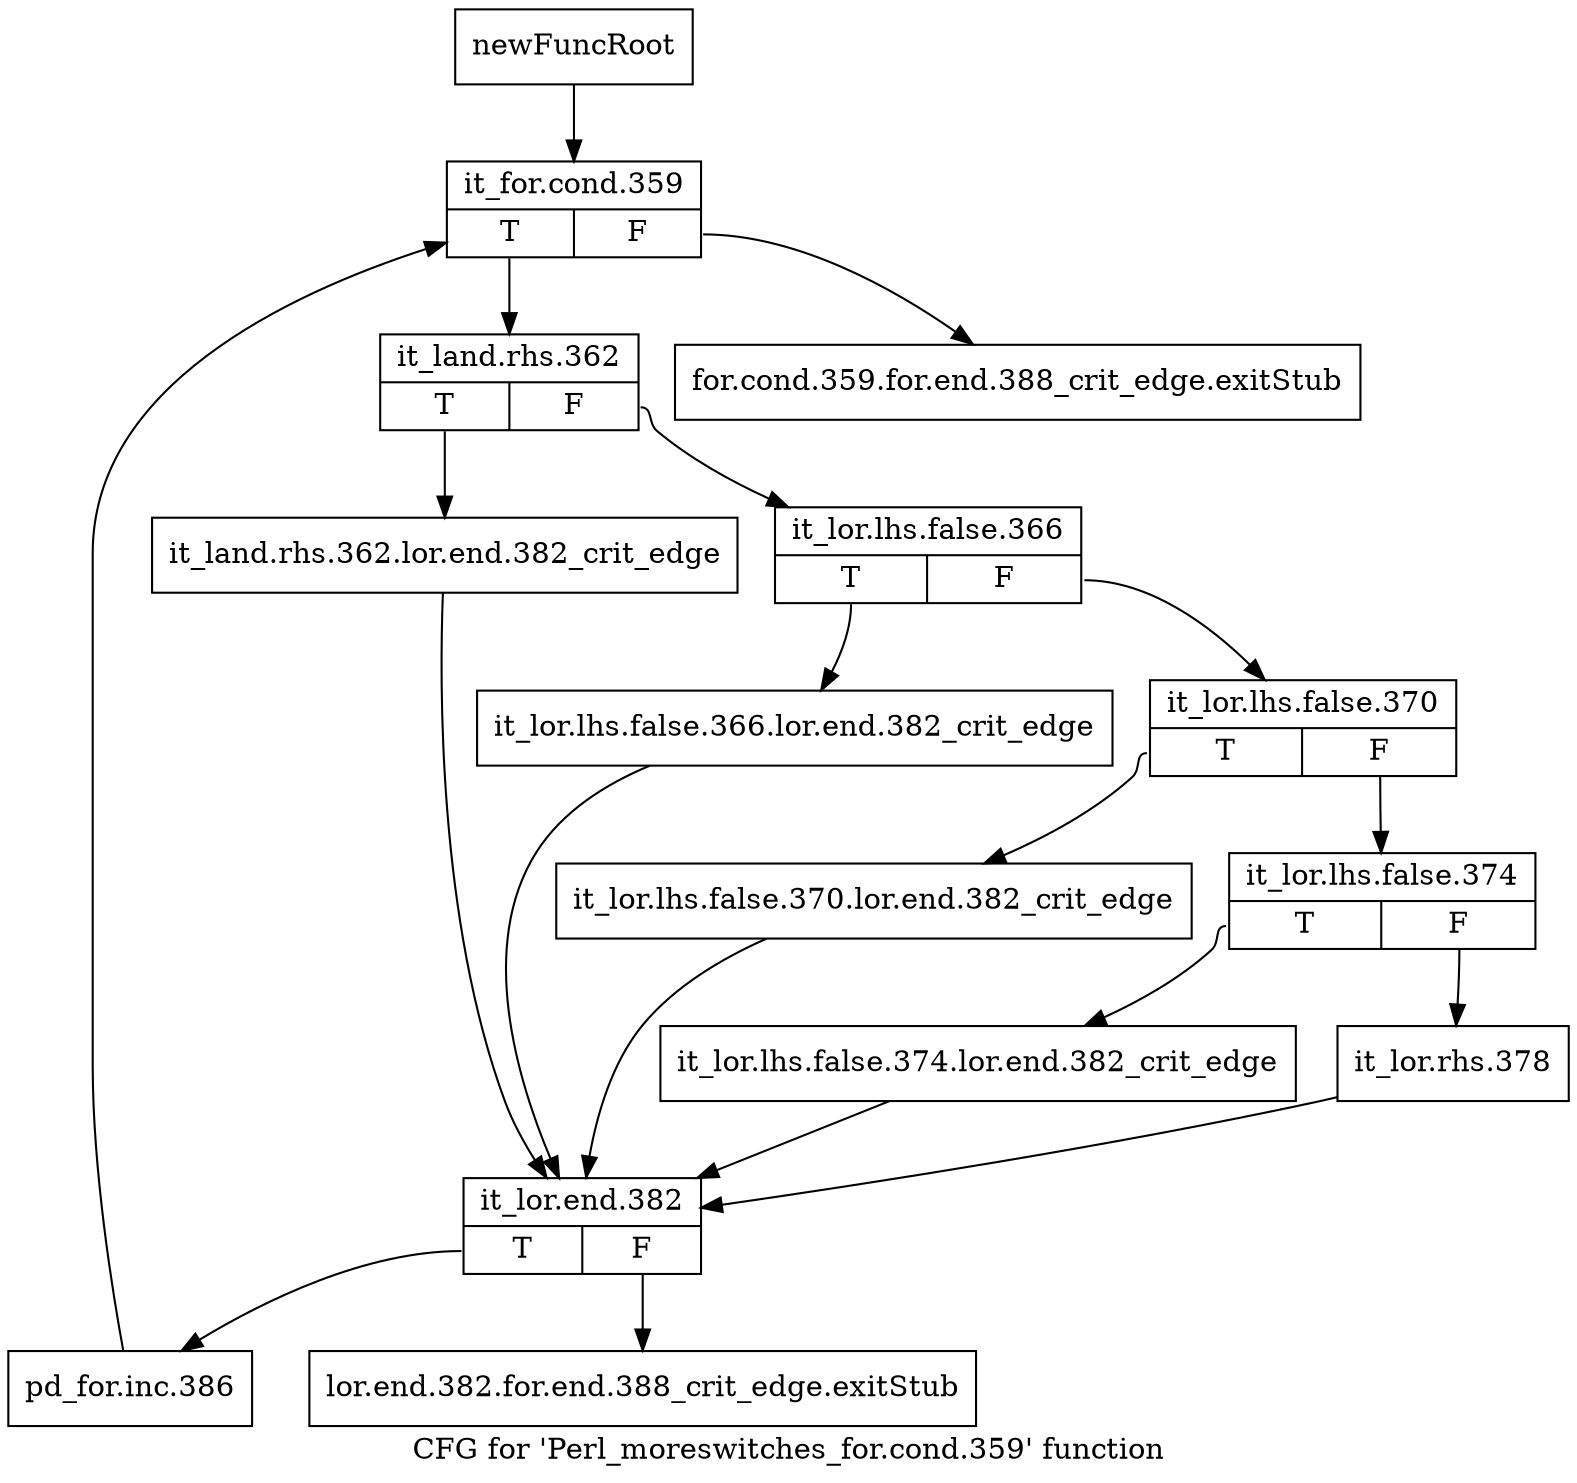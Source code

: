 digraph "CFG for 'Perl_moreswitches_for.cond.359' function" {
	label="CFG for 'Perl_moreswitches_for.cond.359' function";

	Node0x4d49100 [shape=record,label="{newFuncRoot}"];
	Node0x4d49100 -> Node0x4d4b7c0;
	Node0x4d4b720 [shape=record,label="{for.cond.359.for.end.388_crit_edge.exitStub}"];
	Node0x4d4b770 [shape=record,label="{lor.end.382.for.end.388_crit_edge.exitStub}"];
	Node0x4d4b7c0 [shape=record,label="{it_for.cond.359|{<s0>T|<s1>F}}"];
	Node0x4d4b7c0:s0 -> Node0x4d4b810;
	Node0x4d4b7c0:s1 -> Node0x4d4b720;
	Node0x4d4b810 [shape=record,label="{it_land.rhs.362|{<s0>T|<s1>F}}"];
	Node0x4d4b810:s0 -> Node0x4d4ba90;
	Node0x4d4b810:s1 -> Node0x4d4b860;
	Node0x4d4b860 [shape=record,label="{it_lor.lhs.false.366|{<s0>T|<s1>F}}"];
	Node0x4d4b860:s0 -> Node0x4d4ba40;
	Node0x4d4b860:s1 -> Node0x4d4b8b0;
	Node0x4d4b8b0 [shape=record,label="{it_lor.lhs.false.370|{<s0>T|<s1>F}}"];
	Node0x4d4b8b0:s0 -> Node0x4d4b9f0;
	Node0x4d4b8b0:s1 -> Node0x4d4b900;
	Node0x4d4b900 [shape=record,label="{it_lor.lhs.false.374|{<s0>T|<s1>F}}"];
	Node0x4d4b900:s0 -> Node0x4d4b9a0;
	Node0x4d4b900:s1 -> Node0x4d4b950;
	Node0x4d4b950 [shape=record,label="{it_lor.rhs.378}"];
	Node0x4d4b950 -> Node0x4d4bae0;
	Node0x4d4b9a0 [shape=record,label="{it_lor.lhs.false.374.lor.end.382_crit_edge}"];
	Node0x4d4b9a0 -> Node0x4d4bae0;
	Node0x4d4b9f0 [shape=record,label="{it_lor.lhs.false.370.lor.end.382_crit_edge}"];
	Node0x4d4b9f0 -> Node0x4d4bae0;
	Node0x4d4ba40 [shape=record,label="{it_lor.lhs.false.366.lor.end.382_crit_edge}"];
	Node0x4d4ba40 -> Node0x4d4bae0;
	Node0x4d4ba90 [shape=record,label="{it_land.rhs.362.lor.end.382_crit_edge}"];
	Node0x4d4ba90 -> Node0x4d4bae0;
	Node0x4d4bae0 [shape=record,label="{it_lor.end.382|{<s0>T|<s1>F}}"];
	Node0x4d4bae0:s0 -> Node0x4d4bb30;
	Node0x4d4bae0:s1 -> Node0x4d4b770;
	Node0x4d4bb30 [shape=record,label="{pd_for.inc.386}"];
	Node0x4d4bb30 -> Node0x4d4b7c0;
}
